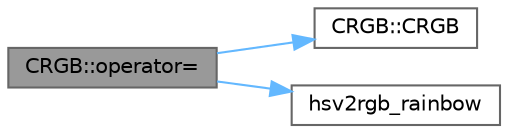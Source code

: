 digraph "CRGB::operator="
{
 // INTERACTIVE_SVG=YES
 // LATEX_PDF_SIZE
  bgcolor="transparent";
  edge [fontname=Helvetica,fontsize=10,labelfontname=Helvetica,labelfontsize=10];
  node [fontname=Helvetica,fontsize=10,shape=box,height=0.2,width=0.4];
  rankdir="LR";
  Node1 [id="Node000001",label="CRGB::operator=",height=0.2,width=0.4,color="gray40", fillcolor="grey60", style="filled", fontcolor="black",tooltip="Allow assignment from HSV color."];
  Node1 -> Node2 [id="edge1_Node000001_Node000002",color="steelblue1",style="solid",tooltip=" "];
  Node2 [id="Node000002",label="CRGB::CRGB",height=0.2,width=0.4,color="grey40", fillcolor="white", style="filled",URL="$d7/d82/struct_c_r_g_b_a08d8e05a3fcdb88dedb886cad9cbd3fa.html#a08d8e05a3fcdb88dedb886cad9cbd3fa",tooltip="Default constructor."];
  Node1 -> Node3 [id="edge2_Node000001_Node000003",color="steelblue1",style="solid",tooltip=" "];
  Node3 [id="Node000003",label="hsv2rgb_rainbow",height=0.2,width=0.4,color="grey40", fillcolor="white", style="filled",URL="$db/d87/group___pixel_types_gab316cfeb8bd5f37d8faaf761ad3c834b.html#gab316cfeb8bd5f37d8faaf761ad3c834b",tooltip="Forward declaration of hsv2rgb_rainbow here, to avoid circular dependencies."];
}
